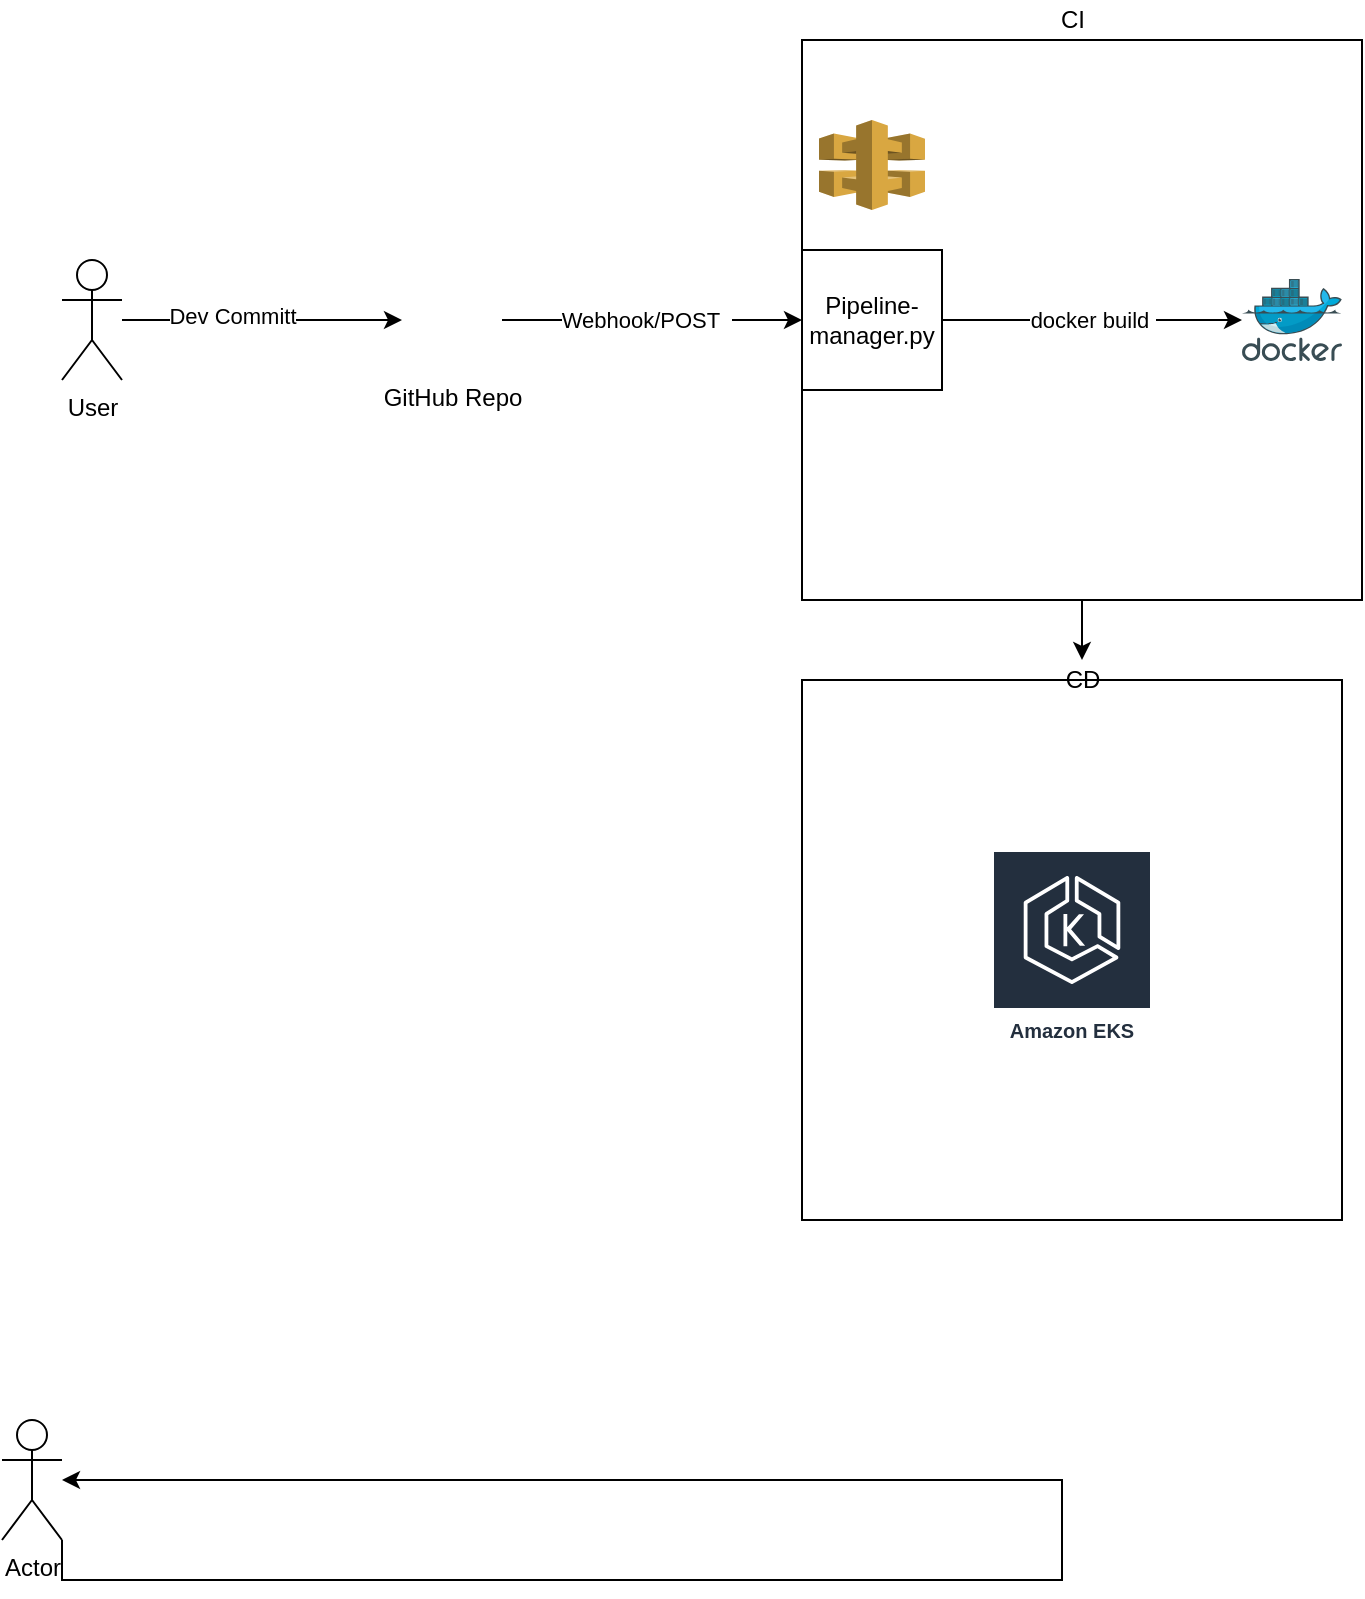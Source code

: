 <mxfile>
    <diagram id="DIjpKiL7aqYyCrEikYk1" name="Page-1">
        <mxGraphModel dx="650" dy="465" grid="1" gridSize="10" guides="1" tooltips="1" connect="1" arrows="1" fold="1" page="1" pageScale="1" pageWidth="850" pageHeight="1100" math="0" shadow="0">
            <root>
                <mxCell id="0"/>
                <mxCell id="1" parent="0"/>
                <mxCell id="klbfPIyu_TLF5Cdq-jpE-6" style="edgeStyle=orthogonalEdgeStyle;rounded=0;orthogonalLoop=1;jettySize=auto;html=1;entryX=0;entryY=0.5;entryDx=0;entryDy=0;" parent="1" source="klbfPIyu_TLF5Cdq-jpE-1" target="klbfPIyu_TLF5Cdq-jpE-2" edge="1">
                    <mxGeometry relative="1" as="geometry"/>
                </mxCell>
                <mxCell id="klbfPIyu_TLF5Cdq-jpE-7" value="Dev Committ" style="edgeLabel;html=1;align=center;verticalAlign=middle;resizable=0;points=[];" parent="klbfPIyu_TLF5Cdq-jpE-6" vertex="1" connectable="0">
                    <mxGeometry x="-0.215" y="2" relative="1" as="geometry">
                        <mxPoint as="offset"/>
                    </mxGeometry>
                </mxCell>
                <mxCell id="klbfPIyu_TLF5Cdq-jpE-1" value="User" style="shape=umlActor;verticalLabelPosition=bottom;verticalAlign=top;html=1;outlineConnect=0;" parent="1" vertex="1">
                    <mxGeometry x="70" y="150" width="30" height="60" as="geometry"/>
                </mxCell>
                <mxCell id="klbfPIyu_TLF5Cdq-jpE-9" style="edgeStyle=orthogonalEdgeStyle;rounded=0;orthogonalLoop=1;jettySize=auto;html=1;entryX=0;entryY=0.5;entryDx=0;entryDy=0;" parent="1" source="klbfPIyu_TLF5Cdq-jpE-2" target="klbfPIyu_TLF5Cdq-jpE-8" edge="1">
                    <mxGeometry relative="1" as="geometry"/>
                </mxCell>
                <mxCell id="klbfPIyu_TLF5Cdq-jpE-10" value="Webhook/POST&amp;nbsp;&amp;nbsp;" style="edgeLabel;html=1;align=center;verticalAlign=middle;resizable=0;points=[];" parent="klbfPIyu_TLF5Cdq-jpE-9" vertex="1" connectable="0">
                    <mxGeometry x="-0.201" y="-1" relative="1" as="geometry">
                        <mxPoint x="12" y="-1" as="offset"/>
                    </mxGeometry>
                </mxCell>
                <mxCell id="klbfPIyu_TLF5Cdq-jpE-2" value="GitHub Repo" style="shape=image;html=1;verticalAlign=top;verticalLabelPosition=bottom;labelBackgroundColor=#ffffff;imageAspect=0;aspect=fixed;image=https://cdn4.iconfinder.com/data/icons/ionicons/512/icon-social-github-128.png" parent="1" vertex="1">
                    <mxGeometry x="240" y="155" width="50" height="50" as="geometry"/>
                </mxCell>
                <mxCell id="2" style="edgeStyle=none;html=1;exitX=0.5;exitY=1;exitDx=0;exitDy=0;entryX=0.519;entryY=0.037;entryDx=0;entryDy=0;entryPerimeter=0;startArrow=none;" edge="1" parent="1" source="klbfPIyu_TLF5Cdq-jpE-20" target="klbfPIyu_TLF5Cdq-jpE-19">
                    <mxGeometry relative="1" as="geometry"/>
                </mxCell>
                <mxCell id="5" value="" style="edgeStyle=none;html=1;" edge="1" parent="1" source="klbfPIyu_TLF5Cdq-jpE-15" target="klbfPIyu_TLF5Cdq-jpE-20">
                    <mxGeometry relative="1" as="geometry"/>
                </mxCell>
                <mxCell id="klbfPIyu_TLF5Cdq-jpE-15" value="" style="whiteSpace=wrap;html=1;aspect=fixed;" parent="1" vertex="1">
                    <mxGeometry x="440" y="40" width="280" height="280" as="geometry"/>
                </mxCell>
                <mxCell id="klbfPIyu_TLF5Cdq-jpE-12" value="" style="edgeStyle=orthogonalEdgeStyle;rounded=0;orthogonalLoop=1;jettySize=auto;html=1;" parent="1" source="klbfPIyu_TLF5Cdq-jpE-8" target="klbfPIyu_TLF5Cdq-jpE-11" edge="1">
                    <mxGeometry relative="1" as="geometry"/>
                </mxCell>
                <mxCell id="klbfPIyu_TLF5Cdq-jpE-13" value="docker build&amp;nbsp;" style="edgeLabel;html=1;align=center;verticalAlign=middle;resizable=0;points=[];" parent="klbfPIyu_TLF5Cdq-jpE-12" vertex="1" connectable="0">
                    <mxGeometry x="0.227" y="2" relative="1" as="geometry">
                        <mxPoint x="-17" y="2" as="offset"/>
                    </mxGeometry>
                </mxCell>
                <mxCell id="klbfPIyu_TLF5Cdq-jpE-8" value="Pipeline-manager.py" style="whiteSpace=wrap;html=1;aspect=fixed;" parent="1" vertex="1">
                    <mxGeometry x="440" y="145" width="70" height="70" as="geometry"/>
                </mxCell>
                <mxCell id="klbfPIyu_TLF5Cdq-jpE-11" value="" style="sketch=0;aspect=fixed;html=1;points=[];align=center;image;fontSize=12;image=img/lib/mscae/Docker.svg;" parent="1" vertex="1">
                    <mxGeometry x="660" y="159.5" width="50" height="41" as="geometry"/>
                </mxCell>
                <mxCell id="klbfPIyu_TLF5Cdq-jpE-18" value="CI" style="text;html=1;align=center;verticalAlign=middle;resizable=0;points=[];autosize=1;strokeColor=none;fillColor=none;" parent="1" vertex="1">
                    <mxGeometry x="560" y="20" width="30" height="20" as="geometry"/>
                </mxCell>
                <mxCell id="klbfPIyu_TLF5Cdq-jpE-19" value="" style="whiteSpace=wrap;html=1;aspect=fixed;" parent="1" vertex="1">
                    <mxGeometry x="440" y="360" width="270" height="270" as="geometry"/>
                </mxCell>
                <mxCell id="klbfPIyu_TLF5Cdq-jpE-21" value="Amazon EKS" style="sketch=0;outlineConnect=0;fontColor=#232F3E;gradientColor=none;strokeColor=#ffffff;fillColor=#232F3E;dashed=0;verticalLabelPosition=middle;verticalAlign=bottom;align=center;html=1;whiteSpace=wrap;fontSize=10;fontStyle=1;spacing=3;shape=mxgraph.aws4.productIcon;prIcon=mxgraph.aws4.eks;" parent="1" vertex="1">
                    <mxGeometry x="535" y="445" width="80" height="100" as="geometry"/>
                </mxCell>
                <mxCell id="klbfPIyu_TLF5Cdq-jpE-24" value="" style="outlineConnect=0;dashed=0;verticalLabelPosition=bottom;verticalAlign=top;align=center;html=1;shape=mxgraph.aws3.api_gateway;fillColor=#D9A741;gradientColor=none;" parent="1" vertex="1">
                    <mxGeometry x="448.5" y="80" width="53" height="45" as="geometry"/>
                </mxCell>
                <mxCell id="klbfPIyu_TLF5Cdq-jpE-20" value="CD" style="text;html=1;align=center;verticalAlign=middle;resizable=0;points=[];autosize=1;strokeColor=none;fillColor=none;" parent="1" vertex="1">
                    <mxGeometry x="565" y="350" width="30" height="20" as="geometry"/>
                </mxCell>
                <mxCell id="NSXNUSJAR1nETWa6DPGs-5" value="Actor" style="shape=umlActor;verticalLabelPosition=bottom;verticalAlign=top;html=1;outlineConnect=0;" vertex="1" parent="1">
                    <mxGeometry x="40" y="730" width="30" height="60" as="geometry"/>
                </mxCell>
                <mxCell id="NSXNUSJAR1nETWa6DPGs-6" style="edgeStyle=orthogonalEdgeStyle;rounded=0;orthogonalLoop=1;jettySize=auto;html=1;exitX=1;exitY=1;exitDx=0;exitDy=0;exitPerimeter=0;" edge="1" parent="1" source="NSXNUSJAR1nETWa6DPGs-5" target="NSXNUSJAR1nETWa6DPGs-5">
                    <mxGeometry relative="1" as="geometry">
                        <Array as="points">
                            <mxPoint x="70" y="810"/>
                            <mxPoint x="570" y="810"/>
                            <mxPoint x="570" y="760"/>
                        </Array>
                    </mxGeometry>
                </mxCell>
            </root>
        </mxGraphModel>
    </diagram>
</mxfile>